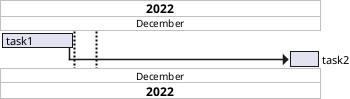 {
  "sha1": "resb2qmk7tiu6qz66ipgyubl81gh2p1",
  "insertion": {
    "when": "2024-06-04T17:28:43.688Z",
    "url": "https://forum.plantuml.net/17187/verticals-separators-gantt-chart-appear-certain-conditions?show=18171#c18171",
    "user": "plantuml@gmail.com"
  }
}
@startgantt
Project starts 2022-12-01
projectscale monthly zoom 10

[task1] lasts 1 week
[task2] starts 20 days after [task1]'s end and lasts 3 days

Separator just at [task1]'s end
Separator just 2 days after [task1]'s end

@endgantt
